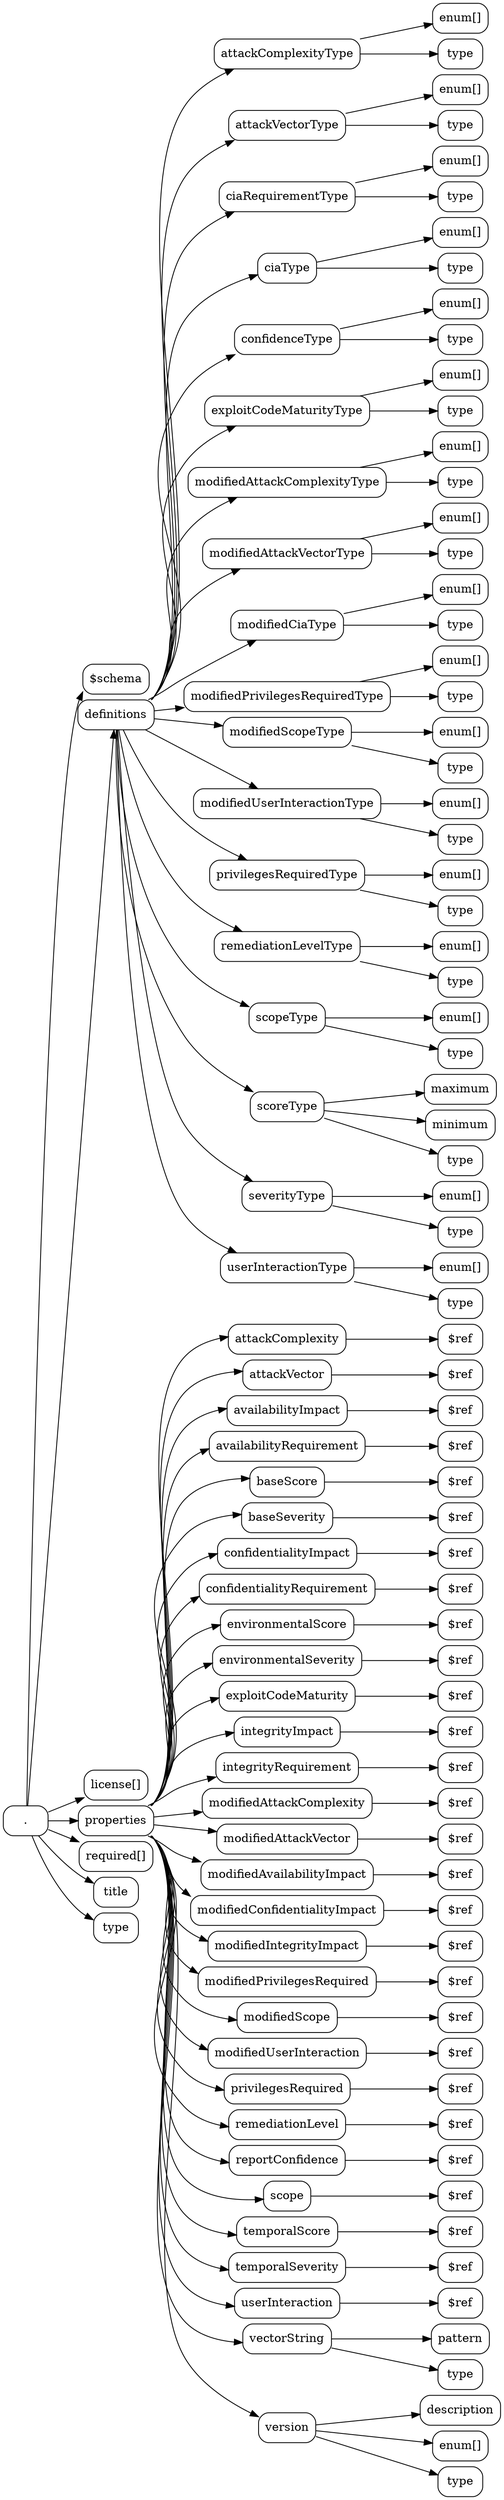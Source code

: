 digraph G {
    node [shape=box, style=rounded]
    layout=dot
    rankdir=LR
    splines=true
    ranksep=0.5
    nodesep=0.1

    "$schema"
    "."
    "definitions"
    "definitions.attackComplexityType" [label="attackComplexityType"]
    "definitions.attackComplexityType.enum[]" [label="enum[]"]
    "definitions.attackComplexityType.type" [label="type"]
    "definitions.attackVectorType" [label="attackVectorType"]
    "definitions.attackVectorType.enum[]" [label="enum[]"]
    "definitions.attackVectorType.type" [label="type"]
    "definitions.ciaRequirementType" [label="ciaRequirementType"]
    "definitions.ciaRequirementType.enum[]" [label="enum[]"]
    "definitions.ciaRequirementType.type" [label="type"]
    "definitions.ciaType" [label="ciaType"]
    "definitions.ciaType.enum[]" [label="enum[]"]
    "definitions.ciaType.type" [label="type"]
    "definitions.confidenceType" [label="confidenceType"]
    "definitions.confidenceType.enum[]" [label="enum[]"]
    "definitions.confidenceType.type" [label="type"]
    "definitions.exploitCodeMaturityType" [label="exploitCodeMaturityType"]
    "definitions.exploitCodeMaturityType.enum[]" [label="enum[]"]
    "definitions.exploitCodeMaturityType.type" [label="type"]
    "definitions.modifiedAttackComplexityType" [label="modifiedAttackComplexityType"]
    "definitions.modifiedAttackComplexityType.enum[]" [label="enum[]"]
    "definitions.modifiedAttackComplexityType.type" [label="type"]
    "definitions.modifiedAttackVectorType" [label="modifiedAttackVectorType"]
    "definitions.modifiedAttackVectorType.enum[]" [label="enum[]"]
    "definitions.modifiedAttackVectorType.type" [label="type"]
    "definitions.modifiedCiaType" [label="modifiedCiaType"]
    "definitions.modifiedCiaType.enum[]" [label="enum[]"]
    "definitions.modifiedCiaType.type" [label="type"]
    "definitions.modifiedPrivilegesRequiredType" [label="modifiedPrivilegesRequiredType"]
    "definitions.modifiedPrivilegesRequiredType.enum[]" [label="enum[]"]
    "definitions.modifiedPrivilegesRequiredType.type" [label="type"]
    "definitions.modifiedScopeType" [label="modifiedScopeType"]
    "definitions.modifiedScopeType.enum[]" [label="enum[]"]
    "definitions.modifiedScopeType.type" [label="type"]
    "definitions.modifiedUserInteractionType" [label="modifiedUserInteractionType"]
    "definitions.modifiedUserInteractionType.enum[]" [label="enum[]"]
    "definitions.modifiedUserInteractionType.type" [label="type"]
    "definitions.privilegesRequiredType" [label="privilegesRequiredType"]
    "definitions.privilegesRequiredType.enum[]" [label="enum[]"]
    "definitions.privilegesRequiredType.type" [label="type"]
    "definitions.remediationLevelType" [label="remediationLevelType"]
    "definitions.remediationLevelType.enum[]" [label="enum[]"]
    "definitions.remediationLevelType.type" [label="type"]
    "definitions.scopeType" [label="scopeType"]
    "definitions.scopeType.enum[]" [label="enum[]"]
    "definitions.scopeType.type" [label="type"]
    "definitions.scoreType" [label="scoreType"]
    "definitions.scoreType.maximum" [label="maximum"]
    "definitions.scoreType.minimum" [label="minimum"]
    "definitions.scoreType.type" [label="type"]
    "definitions.severityType" [label="severityType"]
    "definitions.severityType.enum[]" [label="enum[]"]
    "definitions.severityType.type" [label="type"]
    "definitions.userInteractionType" [label="userInteractionType"]
    "definitions.userInteractionType.enum[]" [label="enum[]"]
    "definitions.userInteractionType.type" [label="type"]
    "license[]"
    "properties"
    "properties.attackComplexity" [label="attackComplexity"]
    "properties.attackComplexity.$ref" [label="$ref"]
    "properties.attackVector" [label="attackVector"]
    "properties.attackVector.$ref" [label="$ref"]
    "properties.availabilityImpact" [label="availabilityImpact"]
    "properties.availabilityImpact.$ref" [label="$ref"]
    "properties.availabilityRequirement" [label="availabilityRequirement"]
    "properties.availabilityRequirement.$ref" [label="$ref"]
    "properties.baseScore" [label="baseScore"]
    "properties.baseScore.$ref" [label="$ref"]
    "properties.baseSeverity" [label="baseSeverity"]
    "properties.baseSeverity.$ref" [label="$ref"]
    "properties.confidentialityImpact" [label="confidentialityImpact"]
    "properties.confidentialityImpact.$ref" [label="$ref"]
    "properties.confidentialityRequirement" [label="confidentialityRequirement"]
    "properties.confidentialityRequirement.$ref" [label="$ref"]
    "properties.environmentalScore" [label="environmentalScore"]
    "properties.environmentalScore.$ref" [label="$ref"]
    "properties.environmentalSeverity" [label="environmentalSeverity"]
    "properties.environmentalSeverity.$ref" [label="$ref"]
    "properties.exploitCodeMaturity" [label="exploitCodeMaturity"]
    "properties.exploitCodeMaturity.$ref" [label="$ref"]
    "properties.integrityImpact" [label="integrityImpact"]
    "properties.integrityImpact.$ref" [label="$ref"]
    "properties.integrityRequirement" [label="integrityRequirement"]
    "properties.integrityRequirement.$ref" [label="$ref"]
    "properties.modifiedAttackComplexity" [label="modifiedAttackComplexity"]
    "properties.modifiedAttackComplexity.$ref" [label="$ref"]
    "properties.modifiedAttackVector" [label="modifiedAttackVector"]
    "properties.modifiedAttackVector.$ref" [label="$ref"]
    "properties.modifiedAvailabilityImpact" [label="modifiedAvailabilityImpact"]
    "properties.modifiedAvailabilityImpact.$ref" [label="$ref"]
    "properties.modifiedConfidentialityImpact" [label="modifiedConfidentialityImpact"]
    "properties.modifiedConfidentialityImpact.$ref" [label="$ref"]
    "properties.modifiedIntegrityImpact" [label="modifiedIntegrityImpact"]
    "properties.modifiedIntegrityImpact.$ref" [label="$ref"]
    "properties.modifiedPrivilegesRequired" [label="modifiedPrivilegesRequired"]
    "properties.modifiedPrivilegesRequired.$ref" [label="$ref"]
    "properties.modifiedScope" [label="modifiedScope"]
    "properties.modifiedScope.$ref" [label="$ref"]
    "properties.modifiedUserInteraction" [label="modifiedUserInteraction"]
    "properties.modifiedUserInteraction.$ref" [label="$ref"]
    "properties.privilegesRequired" [label="privilegesRequired"]
    "properties.privilegesRequired.$ref" [label="$ref"]
    "properties.remediationLevel" [label="remediationLevel"]
    "properties.remediationLevel.$ref" [label="$ref"]
    "properties.reportConfidence" [label="reportConfidence"]
    "properties.reportConfidence.$ref" [label="$ref"]
    "properties.scope" [label="scope"]
    "properties.scope.$ref" [label="$ref"]
    "properties.temporalScore" [label="temporalScore"]
    "properties.temporalScore.$ref" [label="$ref"]
    "properties.temporalSeverity" [label="temporalSeverity"]
    "properties.temporalSeverity.$ref" [label="$ref"]
    "properties.userInteraction" [label="userInteraction"]
    "properties.userInteraction.$ref" [label="$ref"]
    "properties.vectorString" [label="vectorString"]
    "properties.vectorString.pattern" [label="pattern"]
    "properties.vectorString.type" [label="type"]
    "properties.version" [label="version"]
    "properties.version.description" [label="description"]
    "properties.version.enum[]" [label="enum[]"]
    "properties.version.type" [label="type"]
    "required[]"
    "title"
    "type"

    "." -> "$schema"
    "." -> "definitions"
    "." -> "license[]"
    "." -> "properties"
    "." -> "required[]"
    "." -> "title"
    "." -> "type"
    "definitions" -> "definitions.attackComplexityType"
    "definitions" -> "definitions.attackVectorType"
    "definitions" -> "definitions.ciaRequirementType"
    "definitions" -> "definitions.ciaType"
    "definitions" -> "definitions.confidenceType"
    "definitions" -> "definitions.exploitCodeMaturityType"
    "definitions" -> "definitions.modifiedAttackComplexityType"
    "definitions" -> "definitions.modifiedAttackVectorType"
    "definitions" -> "definitions.modifiedCiaType"
    "definitions" -> "definitions.modifiedPrivilegesRequiredType"
    "definitions" -> "definitions.modifiedScopeType"
    "definitions" -> "definitions.modifiedUserInteractionType"
    "definitions" -> "definitions.privilegesRequiredType"
    "definitions" -> "definitions.remediationLevelType"
    "definitions" -> "definitions.scopeType"
    "definitions" -> "definitions.scoreType"
    "definitions" -> "definitions.severityType"
    "definitions" -> "definitions.userInteractionType"
    "definitions.attackComplexityType" -> "definitions.attackComplexityType.enum[]"
    "definitions.attackComplexityType" -> "definitions.attackComplexityType.type"
    "definitions.attackVectorType" -> "definitions.attackVectorType.enum[]"
    "definitions.attackVectorType" -> "definitions.attackVectorType.type"
    "definitions.ciaRequirementType" -> "definitions.ciaRequirementType.enum[]"
    "definitions.ciaRequirementType" -> "definitions.ciaRequirementType.type"
    "definitions.ciaType" -> "definitions.ciaType.enum[]"
    "definitions.ciaType" -> "definitions.ciaType.type"
    "definitions.confidenceType" -> "definitions.confidenceType.enum[]"
    "definitions.confidenceType" -> "definitions.confidenceType.type"
    "definitions.exploitCodeMaturityType" -> "definitions.exploitCodeMaturityType.enum[]"
    "definitions.exploitCodeMaturityType" -> "definitions.exploitCodeMaturityType.type"
    "definitions.modifiedAttackComplexityType" -> "definitions.modifiedAttackComplexityType.enum[]"
    "definitions.modifiedAttackComplexityType" -> "definitions.modifiedAttackComplexityType.type"
    "definitions.modifiedAttackVectorType" -> "definitions.modifiedAttackVectorType.enum[]"
    "definitions.modifiedAttackVectorType" -> "definitions.modifiedAttackVectorType.type"
    "definitions.modifiedCiaType" -> "definitions.modifiedCiaType.enum[]"
    "definitions.modifiedCiaType" -> "definitions.modifiedCiaType.type"
    "definitions.modifiedPrivilegesRequiredType" -> "definitions.modifiedPrivilegesRequiredType.enum[]"
    "definitions.modifiedPrivilegesRequiredType" -> "definitions.modifiedPrivilegesRequiredType.type"
    "definitions.modifiedScopeType" -> "definitions.modifiedScopeType.enum[]"
    "definitions.modifiedScopeType" -> "definitions.modifiedScopeType.type"
    "definitions.modifiedUserInteractionType" -> "definitions.modifiedUserInteractionType.enum[]"
    "definitions.modifiedUserInteractionType" -> "definitions.modifiedUserInteractionType.type"
    "definitions.privilegesRequiredType" -> "definitions.privilegesRequiredType.enum[]"
    "definitions.privilegesRequiredType" -> "definitions.privilegesRequiredType.type"
    "definitions.remediationLevelType" -> "definitions.remediationLevelType.enum[]"
    "definitions.remediationLevelType" -> "definitions.remediationLevelType.type"
    "definitions.scopeType" -> "definitions.scopeType.enum[]"
    "definitions.scopeType" -> "definitions.scopeType.type"
    "definitions.scoreType" -> "definitions.scoreType.maximum"
    "definitions.scoreType" -> "definitions.scoreType.minimum"
    "definitions.scoreType" -> "definitions.scoreType.type"
    "definitions.severityType" -> "definitions.severityType.enum[]"
    "definitions.severityType" -> "definitions.severityType.type"
    "definitions.userInteractionType" -> "definitions.userInteractionType.enum[]"
    "definitions.userInteractionType" -> "definitions.userInteractionType.type"
    "properties" -> "properties.attackComplexity"
    "properties" -> "properties.attackVector"
    "properties" -> "properties.availabilityImpact"
    "properties" -> "properties.availabilityRequirement"
    "properties" -> "properties.baseScore"
    "properties" -> "properties.baseSeverity"
    "properties" -> "properties.confidentialityImpact"
    "properties" -> "properties.confidentialityRequirement"
    "properties" -> "properties.environmentalScore"
    "properties" -> "properties.environmentalSeverity"
    "properties" -> "properties.exploitCodeMaturity"
    "properties" -> "properties.integrityImpact"
    "properties" -> "properties.integrityRequirement"
    "properties" -> "properties.modifiedAttackComplexity"
    "properties" -> "properties.modifiedAttackVector"
    "properties" -> "properties.modifiedAvailabilityImpact"
    "properties" -> "properties.modifiedConfidentialityImpact"
    "properties" -> "properties.modifiedIntegrityImpact"
    "properties" -> "properties.modifiedPrivilegesRequired"
    "properties" -> "properties.modifiedScope"
    "properties" -> "properties.modifiedUserInteraction"
    "properties" -> "properties.privilegesRequired"
    "properties" -> "properties.remediationLevel"
    "properties" -> "properties.reportConfidence"
    "properties" -> "properties.scope"
    "properties" -> "properties.temporalScore"
    "properties" -> "properties.temporalSeverity"
    "properties" -> "properties.userInteraction"
    "properties" -> "properties.vectorString"
    "properties" -> "properties.version"
    "properties.attackComplexity" -> "properties.attackComplexity.$ref"
    "properties.attackVector" -> "properties.attackVector.$ref"
    "properties.availabilityImpact" -> "properties.availabilityImpact.$ref"
    "properties.availabilityRequirement" -> "properties.availabilityRequirement.$ref"
    "properties.baseScore" -> "properties.baseScore.$ref"
    "properties.baseSeverity" -> "properties.baseSeverity.$ref"
    "properties.confidentialityImpact" -> "properties.confidentialityImpact.$ref"
    "properties.confidentialityRequirement" -> "properties.confidentialityRequirement.$ref"
    "properties.environmentalScore" -> "properties.environmentalScore.$ref"
    "properties.environmentalSeverity" -> "properties.environmentalSeverity.$ref"
    "properties.exploitCodeMaturity" -> "properties.exploitCodeMaturity.$ref"
    "properties.integrityImpact" -> "properties.integrityImpact.$ref"
    "properties.integrityRequirement" -> "properties.integrityRequirement.$ref"
    "properties.modifiedAttackComplexity" -> "properties.modifiedAttackComplexity.$ref"
    "properties.modifiedAttackVector" -> "properties.modifiedAttackVector.$ref"
    "properties.modifiedAvailabilityImpact" -> "properties.modifiedAvailabilityImpact.$ref"
    "properties.modifiedConfidentialityImpact" -> "properties.modifiedConfidentialityImpact.$ref"
    "properties.modifiedIntegrityImpact" -> "properties.modifiedIntegrityImpact.$ref"
    "properties.modifiedPrivilegesRequired" -> "properties.modifiedPrivilegesRequired.$ref"
    "properties.modifiedScope" -> "properties.modifiedScope.$ref"
    "properties.modifiedUserInteraction" -> "properties.modifiedUserInteraction.$ref"
    "properties.privilegesRequired" -> "properties.privilegesRequired.$ref"
    "properties.remediationLevel" -> "properties.remediationLevel.$ref"
    "properties.reportConfidence" -> "properties.reportConfidence.$ref"
    "properties.scope" -> "properties.scope.$ref"
    "properties.temporalScore" -> "properties.temporalScore.$ref"
    "properties.temporalSeverity" -> "properties.temporalSeverity.$ref"
    "properties.userInteraction" -> "properties.userInteraction.$ref"
    "properties.vectorString" -> "properties.vectorString.pattern"
    "properties.vectorString" -> "properties.vectorString.type"
    "properties.version" -> "properties.version.description"
    "properties.version" -> "properties.version.enum[]"
    "properties.version" -> "properties.version.type"
}